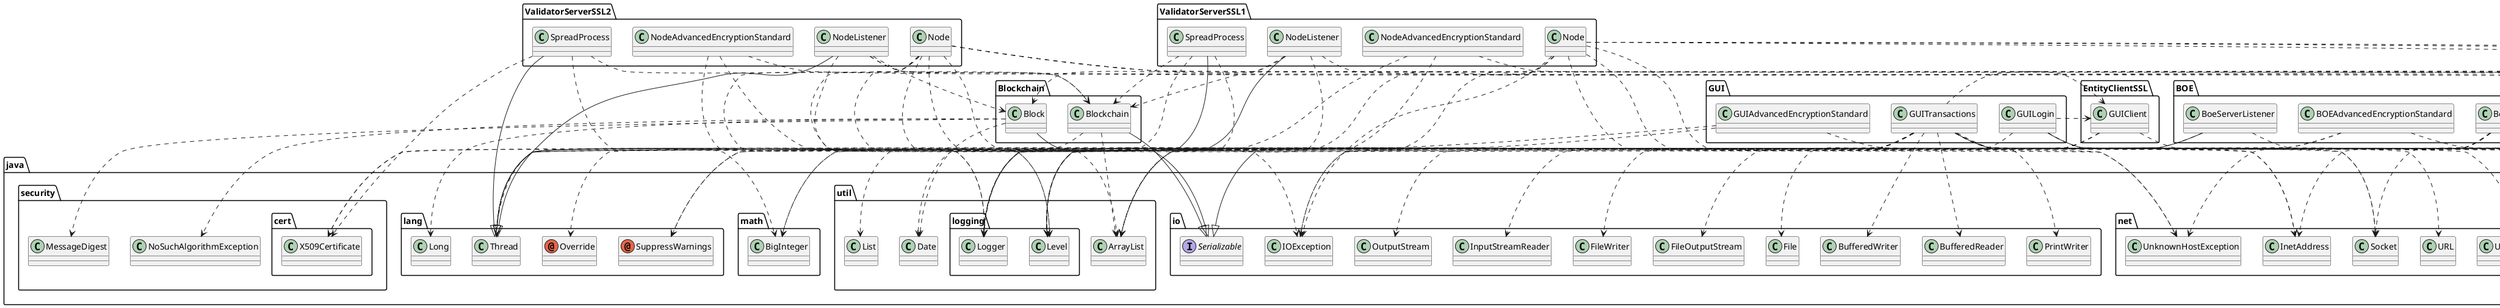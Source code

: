 @startuml
annotation java.lang.Override
annotation java.lang.SuppressWarnings
class BOE.BOEAdvancedEncryptionStandard
class BOE.BoeServer
class BOE.BoeServerListener
class Blockchain.Block
class Blockchain.Blockchain
class EntityClientSSL.GUIClient
class GUI.GUIAdvancedEncryptionStandard
class GUI.GUILogin
class GUI.GUITransactions
class TemporalObjects.TempBlock
class ValidatorServerSSL1.Node
class ValidatorServerSSL1.NodeAdvancedEncryptionStandard
class ValidatorServerSSL1.NodeListener
class ValidatorServerSSL1.SpreadProcess
class ValidatorServerSSL2.Node
class ValidatorServerSSL2.NodeAdvancedEncryptionStandard
class ValidatorServerSSL2.NodeListener
class ValidatorServerSSL2.SpreadProcess
class java.awt.Color
class java.io.BufferedReader
class java.io.BufferedWriter
class java.io.File
class java.io.FileOutputStream
class java.io.FileWriter
class java.io.IOException
class java.io.InputStreamReader
class java.io.OutputStream
class java.io.PrintWriter
class java.lang.Long
class java.lang.Thread
class java.math.BigInteger
class java.net.InetAddress
class java.net.MalformedURLException
class java.net.Socket
class java.net.URI
class java.net.URISyntaxException
class java.net.URL
class java.net.URLConnection
class java.net.UnknownHostException
class java.security.MessageDigest
class java.security.NoSuchAlgorithmException
class java.security.cert.X509Certificate
class java.util.ArrayList
class java.util.Date
class java.util.List
class java.util.logging.Level
class java.util.logging.Logger
class javax.crypto.spec.SecretKeySpec
class javax.net.ssl.SSLServerSocket
class javax.net.ssl.SSLServerSocketFactory
class javax.net.ssl.SSLSocket
class javax.swing.JFrame
class javax.swing.SwingConstants
interface java.io.Serializable
BOE.BOEAdvancedEncryptionStandard ..> java.util.logging.Level
BOE.BOEAdvancedEncryptionStandard ..> java.util.logging.Logger
BOE.BOEAdvancedEncryptionStandard ..> javax.crypto.spec.SecretKeySpec
BOE.BoeServer ..> java.io.IOException
BOE.BoeServer ..> java.net.InetAddress
BOE.BoeServer ..> java.net.Socket
BOE.BoeServer ..> java.net.UnknownHostException
BOE.BoeServer ..> java.util.logging.Level
BOE.BoeServer ..> java.util.logging.Logger
BOE.BoeServer ..> javax.net.ssl.SSLServerSocket
BOE.BoeServer ..> javax.net.ssl.SSLServerSocketFactory
BOE.BoeServer ..> javax.net.ssl.SSLSocket
BOE.BoeServerListener ..> TemporalObjects.TempBlock
BOE.BoeServerListener --|> java.lang.Thread
BOE.BoeServerListener ..> java.util.ArrayList
Blockchain.Block ..> java.lang.Long
Blockchain.Block ..> java.security.MessageDigest
Blockchain.Block ..> java.security.NoSuchAlgorithmException
Blockchain.Block ..> java.util.Date
Blockchain.Block --|> java.io.Serializable
Blockchain.Blockchain ..> java.util.ArrayList
Blockchain.Blockchain ..> java.util.List
Blockchain.Blockchain --|> java.io.Serializable
EntityClientSSL.GUIClient ..> TemporalObjects.TempBlock
EntityClientSSL.GUIClient ..> java.math.BigInteger
EntityClientSSL.GUIClient ..> java.security.cert.X509Certificate
EntityClientSSL.GUIClient ..> java.util.ArrayList
GUI.GUIAdvancedEncryptionStandard ..> java.util.logging.Level
GUI.GUIAdvancedEncryptionStandard ..> java.util.logging.Logger
GUI.GUIAdvancedEncryptionStandard ..> javax.crypto.spec.SecretKeySpec
GUI.GUILogin ..> java.lang.SuppressWarnings
GUI.GUILogin ..> EntityClientSSL.GUIClient
GUI.GUILogin ..> TemporalObjects.TempBlock
GUI.GUILogin ..> java.awt.Color
GUI.GUILogin --|> javax.swing.JFrame
GUI.GUITransactions ..> java.lang.Override
GUI.GUITransactions ..> java.lang.SuppressWarnings
GUI.GUITransactions ..> EntityClientSSL.GUIClient
GUI.GUITransactions ..> TemporalObjects.TempBlock
GUI.GUITransactions ..> java.awt.Color
GUI.GUITransactions ..> java.io.BufferedReader
GUI.GUITransactions ..> java.io.BufferedWriter
GUI.GUITransactions ..> java.io.File
GUI.GUITransactions ..> java.io.FileOutputStream
GUI.GUITransactions ..> java.io.FileWriter
GUI.GUITransactions ..> java.io.IOException
GUI.GUITransactions ..> java.io.InputStreamReader
GUI.GUITransactions ..> java.io.OutputStream
GUI.GUITransactions ..> java.io.PrintWriter
GUI.GUITransactions ..> java.lang.Thread
GUI.GUITransactions ..> java.net.MalformedURLException
GUI.GUITransactions ..> java.net.URI
GUI.GUITransactions ..> java.net.URISyntaxException
GUI.GUITransactions ..> java.net.URL
GUI.GUITransactions ..> java.net.URLConnection
GUI.GUITransactions ..> java.util.ArrayList
GUI.GUITransactions ..> java.util.Date
GUI.GUITransactions ..> java.util.logging.Level
GUI.GUITransactions ..> java.util.logging.Logger
GUI.GUITransactions --|> javax.swing.JFrame
GUI.GUITransactions ..> javax.swing.SwingConstants
TemporalObjects.TempBlock --|> java.io.Serializable
ValidatorServerSSL1.Node ..> java.io.IOException
ValidatorServerSSL1.Node ..> java.net.InetAddress
ValidatorServerSSL1.Node ..> java.net.Socket
ValidatorServerSSL1.Node ..> java.net.UnknownHostException
ValidatorServerSSL1.Node ..> java.util.logging.Level
ValidatorServerSSL1.Node ..> java.util.logging.Logger
ValidatorServerSSL1.Node ..> javax.net.ssl.SSLServerSocket
ValidatorServerSSL1.Node ..> javax.net.ssl.SSLServerSocketFactory
ValidatorServerSSL1.Node ..> javax.net.ssl.SSLSocket
ValidatorServerSSL1.NodeAdvancedEncryptionStandard ..> java.util.logging.Level
ValidatorServerSSL1.NodeAdvancedEncryptionStandard ..> java.util.logging.Logger
ValidatorServerSSL1.NodeAdvancedEncryptionStandard ..> javax.crypto.spec.SecretKeySpec
ValidatorServerSSL1.NodeListener ..> Blockchain.Block
ValidatorServerSSL1.NodeListener ..> Blockchain.Blockchain
ValidatorServerSSL1.NodeListener ..> TemporalObjects.TempBlock
ValidatorServerSSL1.NodeListener --|> java.lang.Thread
ValidatorServerSSL1.NodeListener ..> java.util.ArrayList
ValidatorServerSSL1.SpreadProcess ..> Blockchain.Blockchain
ValidatorServerSSL1.SpreadProcess --|> java.lang.Thread
ValidatorServerSSL1.SpreadProcess ..> java.math.BigInteger
ValidatorServerSSL1.SpreadProcess ..> java.security.cert.X509Certificate
ValidatorServerSSL2.Node ..> java.io.IOException
ValidatorServerSSL2.Node ..> java.net.InetAddress
ValidatorServerSSL2.Node ..> java.net.Socket
ValidatorServerSSL2.Node ..> java.net.UnknownHostException
ValidatorServerSSL2.Node ..> java.util.logging.Level
ValidatorServerSSL2.Node ..> java.util.logging.Logger
ValidatorServerSSL2.Node ..> javax.net.ssl.SSLServerSocket
ValidatorServerSSL2.Node ..> javax.net.ssl.SSLServerSocketFactory
ValidatorServerSSL2.Node ..> javax.net.ssl.SSLSocket
ValidatorServerSSL2.NodeAdvancedEncryptionStandard ..> java.util.logging.Level
ValidatorServerSSL2.NodeAdvancedEncryptionStandard ..> java.util.logging.Logger
ValidatorServerSSL2.NodeAdvancedEncryptionStandard ..> javax.crypto.spec.SecretKeySpec
ValidatorServerSSL2.NodeListener ..> Blockchain.Block
ValidatorServerSSL2.NodeListener ..> Blockchain.Blockchain
ValidatorServerSSL2.NodeListener ..> TemporalObjects.TempBlock
ValidatorServerSSL2.NodeListener --|> java.lang.Thread
ValidatorServerSSL2.NodeListener ..> java.util.ArrayList
ValidatorServerSSL2.SpreadProcess ..> Blockchain.Blockchain
ValidatorServerSSL2.SpreadProcess --|> java.lang.Thread
ValidatorServerSSL2.SpreadProcess ..> java.math.BigInteger
ValidatorServerSSL2.SpreadProcess ..> java.security.cert.X509Certificate
@enduml